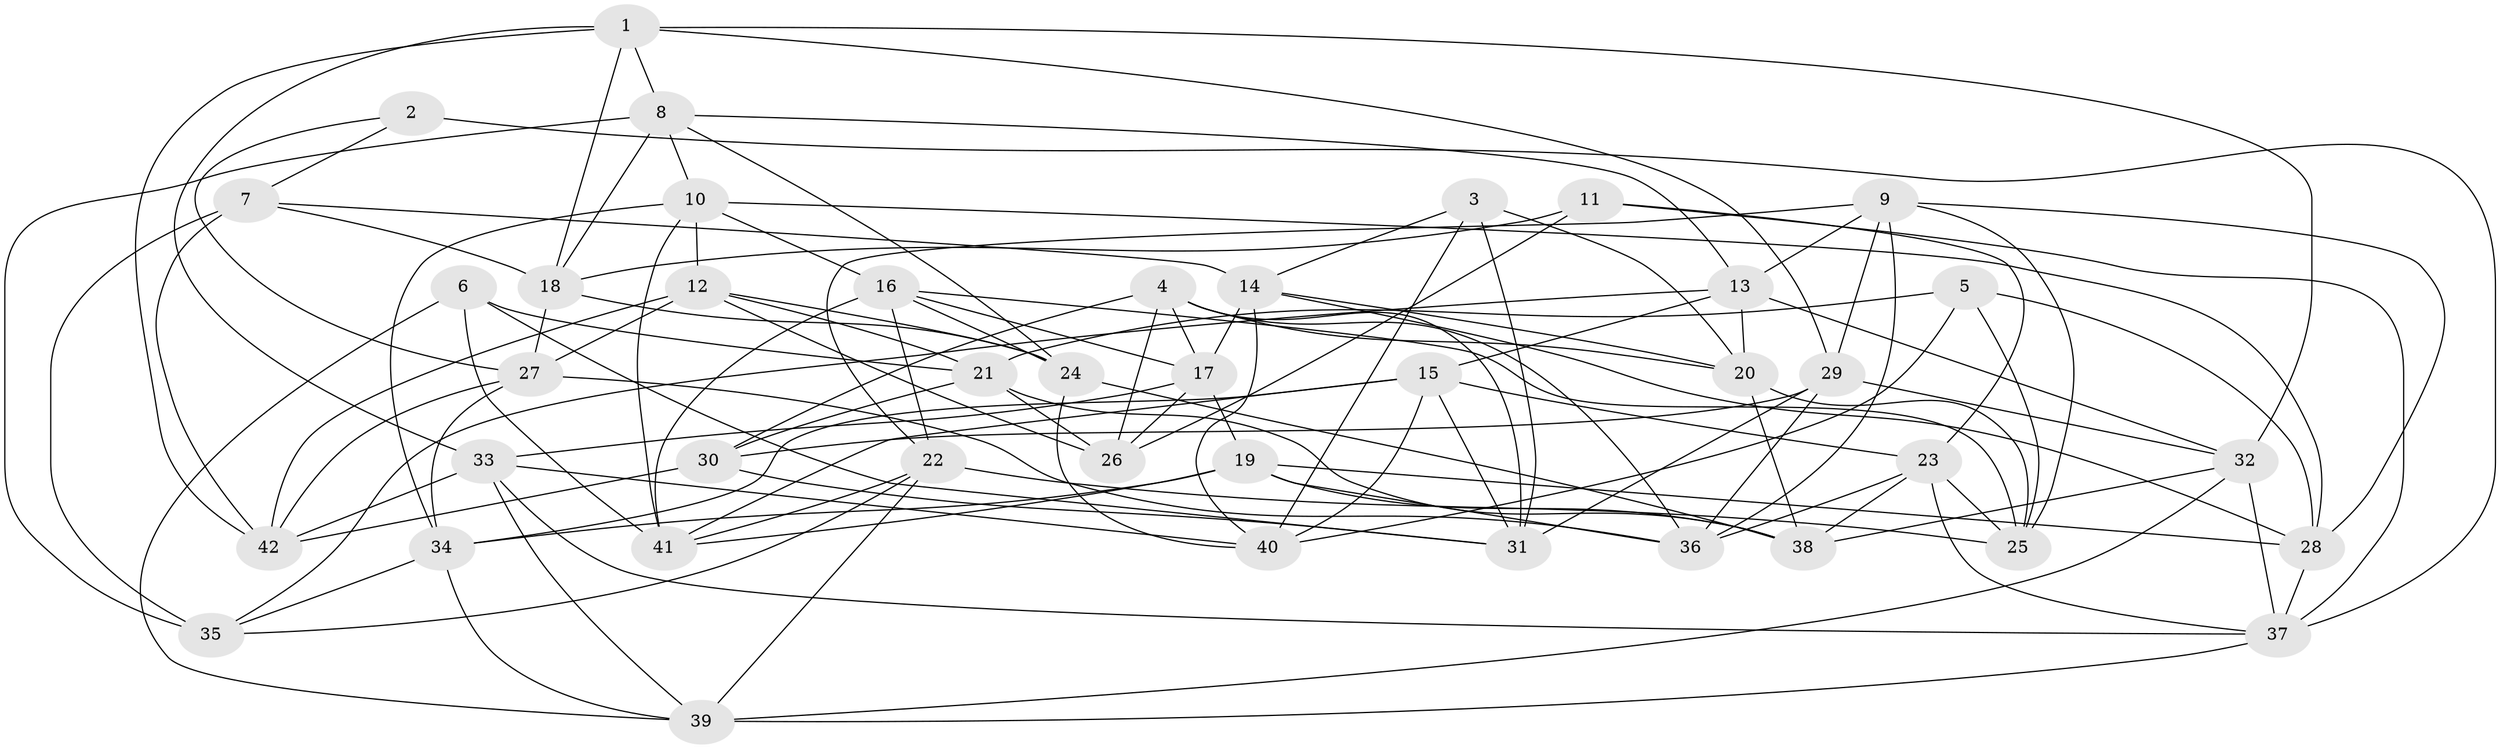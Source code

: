 // original degree distribution, {4: 1.0}
// Generated by graph-tools (version 1.1) at 2025/50/03/09/25 03:50:50]
// undirected, 42 vertices, 119 edges
graph export_dot {
graph [start="1"]
  node [color=gray90,style=filled];
  1;
  2;
  3;
  4;
  5;
  6;
  7;
  8;
  9;
  10;
  11;
  12;
  13;
  14;
  15;
  16;
  17;
  18;
  19;
  20;
  21;
  22;
  23;
  24;
  25;
  26;
  27;
  28;
  29;
  30;
  31;
  32;
  33;
  34;
  35;
  36;
  37;
  38;
  39;
  40;
  41;
  42;
  1 -- 8 [weight=1.0];
  1 -- 18 [weight=1.0];
  1 -- 29 [weight=1.0];
  1 -- 32 [weight=1.0];
  1 -- 33 [weight=1.0];
  1 -- 42 [weight=1.0];
  2 -- 7 [weight=1.0];
  2 -- 27 [weight=1.0];
  2 -- 37 [weight=2.0];
  3 -- 14 [weight=1.0];
  3 -- 20 [weight=1.0];
  3 -- 31 [weight=1.0];
  3 -- 40 [weight=1.0];
  4 -- 17 [weight=1.0];
  4 -- 20 [weight=1.0];
  4 -- 26 [weight=1.0];
  4 -- 30 [weight=1.0];
  4 -- 31 [weight=1.0];
  4 -- 36 [weight=1.0];
  5 -- 21 [weight=1.0];
  5 -- 25 [weight=1.0];
  5 -- 28 [weight=1.0];
  5 -- 40 [weight=1.0];
  6 -- 21 [weight=1.0];
  6 -- 31 [weight=1.0];
  6 -- 39 [weight=1.0];
  6 -- 41 [weight=1.0];
  7 -- 14 [weight=1.0];
  7 -- 18 [weight=1.0];
  7 -- 35 [weight=2.0];
  7 -- 42 [weight=1.0];
  8 -- 10 [weight=1.0];
  8 -- 13 [weight=1.0];
  8 -- 18 [weight=1.0];
  8 -- 24 [weight=1.0];
  8 -- 35 [weight=1.0];
  9 -- 13 [weight=1.0];
  9 -- 22 [weight=1.0];
  9 -- 25 [weight=1.0];
  9 -- 28 [weight=1.0];
  9 -- 29 [weight=1.0];
  9 -- 36 [weight=1.0];
  10 -- 12 [weight=1.0];
  10 -- 16 [weight=1.0];
  10 -- 28 [weight=1.0];
  10 -- 34 [weight=1.0];
  10 -- 41 [weight=1.0];
  11 -- 18 [weight=1.0];
  11 -- 23 [weight=1.0];
  11 -- 26 [weight=1.0];
  11 -- 37 [weight=1.0];
  12 -- 21 [weight=1.0];
  12 -- 24 [weight=1.0];
  12 -- 26 [weight=1.0];
  12 -- 27 [weight=1.0];
  12 -- 42 [weight=1.0];
  13 -- 15 [weight=1.0];
  13 -- 20 [weight=1.0];
  13 -- 32 [weight=1.0];
  13 -- 35 [weight=1.0];
  14 -- 17 [weight=1.0];
  14 -- 20 [weight=1.0];
  14 -- 28 [weight=1.0];
  14 -- 40 [weight=1.0];
  15 -- 23 [weight=1.0];
  15 -- 31 [weight=1.0];
  15 -- 34 [weight=1.0];
  15 -- 40 [weight=1.0];
  15 -- 41 [weight=1.0];
  16 -- 17 [weight=1.0];
  16 -- 22 [weight=1.0];
  16 -- 24 [weight=1.0];
  16 -- 25 [weight=1.0];
  16 -- 41 [weight=1.0];
  17 -- 19 [weight=1.0];
  17 -- 26 [weight=1.0];
  17 -- 33 [weight=1.0];
  18 -- 24 [weight=1.0];
  18 -- 27 [weight=1.0];
  19 -- 28 [weight=1.0];
  19 -- 34 [weight=1.0];
  19 -- 36 [weight=1.0];
  19 -- 38 [weight=1.0];
  19 -- 41 [weight=1.0];
  20 -- 25 [weight=1.0];
  20 -- 38 [weight=1.0];
  21 -- 26 [weight=2.0];
  21 -- 30 [weight=2.0];
  21 -- 38 [weight=1.0];
  22 -- 25 [weight=1.0];
  22 -- 35 [weight=1.0];
  22 -- 39 [weight=1.0];
  22 -- 41 [weight=1.0];
  23 -- 25 [weight=1.0];
  23 -- 36 [weight=1.0];
  23 -- 37 [weight=1.0];
  23 -- 38 [weight=1.0];
  24 -- 38 [weight=1.0];
  24 -- 40 [weight=1.0];
  27 -- 34 [weight=1.0];
  27 -- 36 [weight=1.0];
  27 -- 42 [weight=1.0];
  28 -- 37 [weight=1.0];
  29 -- 30 [weight=1.0];
  29 -- 31 [weight=1.0];
  29 -- 32 [weight=1.0];
  29 -- 36 [weight=1.0];
  30 -- 31 [weight=1.0];
  30 -- 42 [weight=1.0];
  32 -- 37 [weight=1.0];
  32 -- 38 [weight=1.0];
  32 -- 39 [weight=1.0];
  33 -- 37 [weight=1.0];
  33 -- 39 [weight=1.0];
  33 -- 40 [weight=1.0];
  33 -- 42 [weight=1.0];
  34 -- 35 [weight=1.0];
  34 -- 39 [weight=1.0];
  37 -- 39 [weight=1.0];
}
